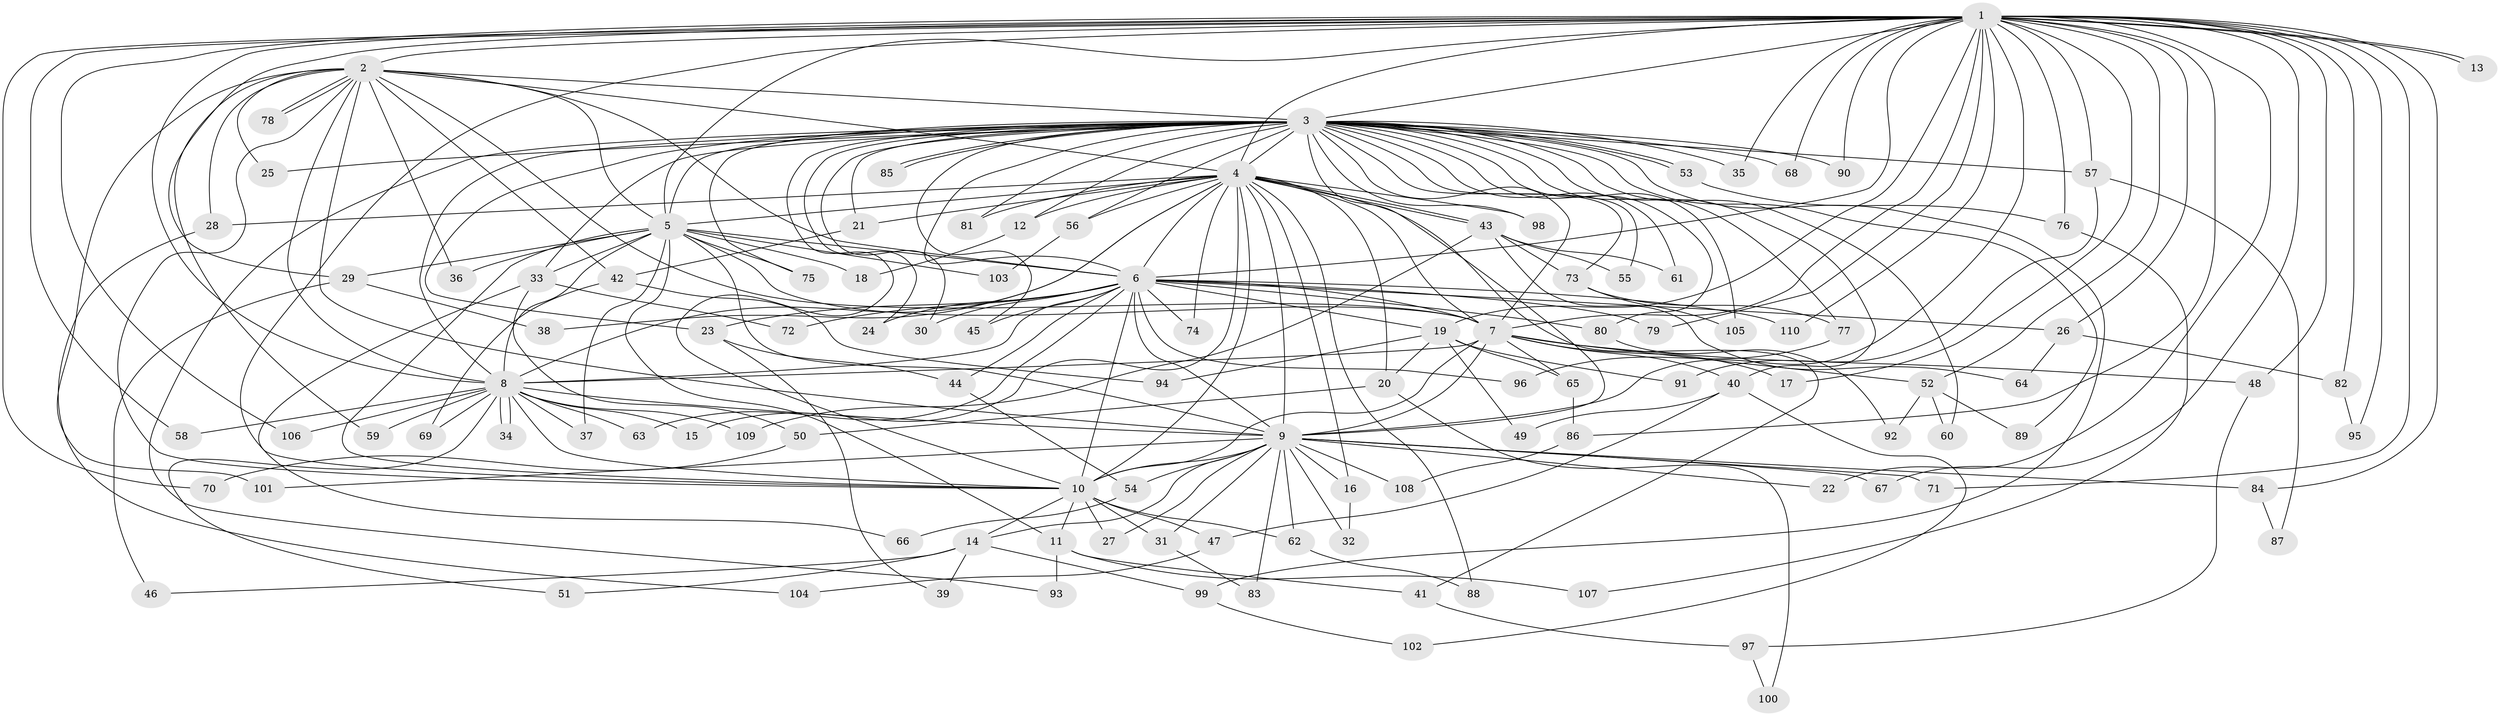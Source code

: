 // Generated by graph-tools (version 1.1) at 2025/11/02/27/25 16:11:00]
// undirected, 110 vertices, 245 edges
graph export_dot {
graph [start="1"]
  node [color=gray90,style=filled];
  1;
  2;
  3;
  4;
  5;
  6;
  7;
  8;
  9;
  10;
  11;
  12;
  13;
  14;
  15;
  16;
  17;
  18;
  19;
  20;
  21;
  22;
  23;
  24;
  25;
  26;
  27;
  28;
  29;
  30;
  31;
  32;
  33;
  34;
  35;
  36;
  37;
  38;
  39;
  40;
  41;
  42;
  43;
  44;
  45;
  46;
  47;
  48;
  49;
  50;
  51;
  52;
  53;
  54;
  55;
  56;
  57;
  58;
  59;
  60;
  61;
  62;
  63;
  64;
  65;
  66;
  67;
  68;
  69;
  70;
  71;
  72;
  73;
  74;
  75;
  76;
  77;
  78;
  79;
  80;
  81;
  82;
  83;
  84;
  85;
  86;
  87;
  88;
  89;
  90;
  91;
  92;
  93;
  94;
  95;
  96;
  97;
  98;
  99;
  100;
  101;
  102;
  103;
  104;
  105;
  106;
  107;
  108;
  109;
  110;
  1 -- 2;
  1 -- 3;
  1 -- 4;
  1 -- 5;
  1 -- 6;
  1 -- 7;
  1 -- 8;
  1 -- 9;
  1 -- 10;
  1 -- 13;
  1 -- 13;
  1 -- 17;
  1 -- 19;
  1 -- 22;
  1 -- 26;
  1 -- 29;
  1 -- 35;
  1 -- 48;
  1 -- 52;
  1 -- 57;
  1 -- 58;
  1 -- 67;
  1 -- 68;
  1 -- 70;
  1 -- 71;
  1 -- 76;
  1 -- 79;
  1 -- 82;
  1 -- 84;
  1 -- 86;
  1 -- 90;
  1 -- 95;
  1 -- 106;
  1 -- 110;
  2 -- 3;
  2 -- 4;
  2 -- 5;
  2 -- 6;
  2 -- 7;
  2 -- 8;
  2 -- 9;
  2 -- 10;
  2 -- 25;
  2 -- 28;
  2 -- 36;
  2 -- 42;
  2 -- 59;
  2 -- 78;
  2 -- 78;
  2 -- 101;
  3 -- 4;
  3 -- 5;
  3 -- 6;
  3 -- 7;
  3 -- 8;
  3 -- 9;
  3 -- 10;
  3 -- 12;
  3 -- 21;
  3 -- 23;
  3 -- 24;
  3 -- 25;
  3 -- 30;
  3 -- 33;
  3 -- 35;
  3 -- 40;
  3 -- 45;
  3 -- 53;
  3 -- 53;
  3 -- 55;
  3 -- 56;
  3 -- 57;
  3 -- 60;
  3 -- 61;
  3 -- 68;
  3 -- 73;
  3 -- 75;
  3 -- 77;
  3 -- 80;
  3 -- 81;
  3 -- 85;
  3 -- 85;
  3 -- 89;
  3 -- 90;
  3 -- 93;
  3 -- 98;
  3 -- 99;
  3 -- 105;
  4 -- 5;
  4 -- 6;
  4 -- 7;
  4 -- 8;
  4 -- 9;
  4 -- 10;
  4 -- 12;
  4 -- 15;
  4 -- 16;
  4 -- 20;
  4 -- 21;
  4 -- 28;
  4 -- 38;
  4 -- 41;
  4 -- 43;
  4 -- 43;
  4 -- 56;
  4 -- 74;
  4 -- 81;
  4 -- 88;
  4 -- 98;
  5 -- 6;
  5 -- 7;
  5 -- 8;
  5 -- 9;
  5 -- 10;
  5 -- 11;
  5 -- 18;
  5 -- 29;
  5 -- 33;
  5 -- 36;
  5 -- 37;
  5 -- 75;
  5 -- 103;
  6 -- 7;
  6 -- 8;
  6 -- 9;
  6 -- 10;
  6 -- 19;
  6 -- 23;
  6 -- 24;
  6 -- 26;
  6 -- 30;
  6 -- 44;
  6 -- 45;
  6 -- 63;
  6 -- 72;
  6 -- 74;
  6 -- 79;
  6 -- 80;
  6 -- 96;
  6 -- 110;
  7 -- 8;
  7 -- 9;
  7 -- 10;
  7 -- 17;
  7 -- 40;
  7 -- 48;
  7 -- 52;
  7 -- 65;
  8 -- 9;
  8 -- 10;
  8 -- 15;
  8 -- 34;
  8 -- 34;
  8 -- 37;
  8 -- 51;
  8 -- 58;
  8 -- 59;
  8 -- 63;
  8 -- 69;
  8 -- 106;
  8 -- 109;
  9 -- 10;
  9 -- 14;
  9 -- 16;
  9 -- 22;
  9 -- 27;
  9 -- 31;
  9 -- 32;
  9 -- 54;
  9 -- 62;
  9 -- 67;
  9 -- 71;
  9 -- 83;
  9 -- 84;
  9 -- 101;
  9 -- 108;
  10 -- 11;
  10 -- 14;
  10 -- 27;
  10 -- 31;
  10 -- 47;
  10 -- 62;
  11 -- 41;
  11 -- 93;
  11 -- 107;
  12 -- 18;
  14 -- 39;
  14 -- 46;
  14 -- 51;
  14 -- 99;
  16 -- 32;
  19 -- 20;
  19 -- 49;
  19 -- 65;
  19 -- 91;
  19 -- 94;
  20 -- 50;
  20 -- 100;
  21 -- 42;
  23 -- 39;
  23 -- 44;
  26 -- 64;
  26 -- 82;
  28 -- 104;
  29 -- 38;
  29 -- 46;
  31 -- 83;
  33 -- 50;
  33 -- 66;
  33 -- 72;
  40 -- 47;
  40 -- 49;
  40 -- 102;
  41 -- 97;
  42 -- 69;
  42 -- 94;
  43 -- 55;
  43 -- 61;
  43 -- 64;
  43 -- 73;
  43 -- 109;
  44 -- 54;
  47 -- 104;
  48 -- 97;
  50 -- 70;
  52 -- 60;
  52 -- 89;
  52 -- 92;
  53 -- 76;
  54 -- 66;
  56 -- 103;
  57 -- 87;
  57 -- 91;
  62 -- 88;
  65 -- 86;
  73 -- 77;
  73 -- 105;
  76 -- 107;
  77 -- 96;
  80 -- 92;
  82 -- 95;
  84 -- 87;
  86 -- 108;
  97 -- 100;
  99 -- 102;
}
